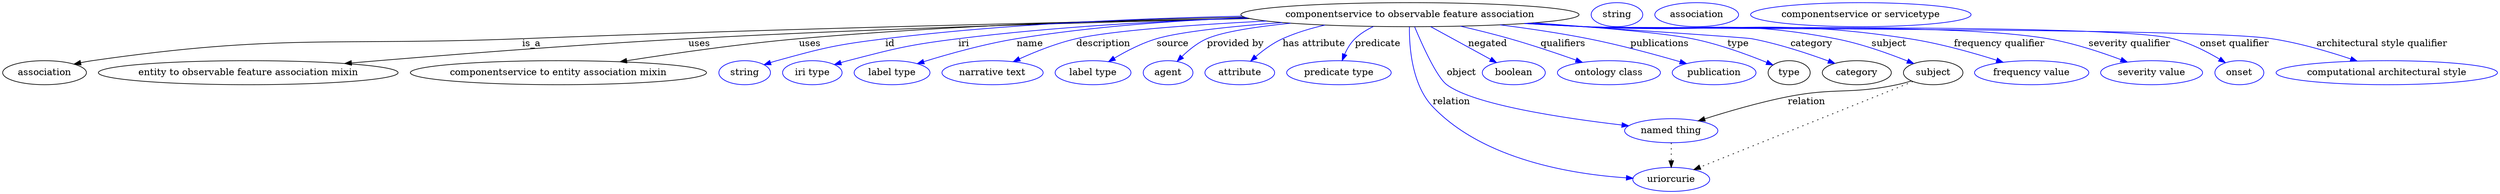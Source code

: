 digraph {
	graph [bb="0,0,3719.5,283"];
	node [label="\N"];
	"componentservice to observable feature association"	[height=0.5,
		label="componentservice to observable feature association",
		pos="2099.4,265",
		width=7.0049];
	association	[height=0.5,
		pos="62.394,178",
		width=1.7332];
	"componentservice to observable feature association" -> association	[label=is_a,
		lp="788.39,221.5",
		pos="e,106.46,190.88 1859.4,259.46 1593.9,254.03 1153.5,243.76 774.39,229 489.34,217.9 415.74,236.72 133.39,196 127.91,195.21 122.22,\
194.19 116.56,193.05"];
	"entity to observable feature association mixin"	[height=0.5,
		pos="366.39,178",
		width=6.2106];
	"componentservice to observable feature association" -> "entity to observable feature association mixin"	[label=uses,
		lp="1038.9,221.5",
		pos="e,510.57,191.8 1860.5,259.22 1642.2,254.14 1310.4,244.65 1022.4,229 850.52,219.66 653.68,203.99 520.82,192.68"];
	"componentservice to entity association mixin"	[height=0.5,
		pos="829.39,178",
		width=6.1383];
	"componentservice to observable feature association" -> "componentservice to entity association mixin"	[label=uses,
		lp="1203.9,221.5",
		pos="e,921.08,194.39 1852.7,261.23 1669,257.54 1412.1,248.95 1187.4,229 1100.5,221.29 1002.5,207.21 930.99,195.96"];
	id	[color=blue,
		height=0.5,
		label=string,
		pos="1106.4,178",
		width=1.0652];
	"componentservice to observable feature association" -> id	[color=blue,
		label=id,
		lp="1323.4,221.5",
		pos="e,1135.4,190 1849.1,262.75 1695,259.52 1493.6,250.88 1316.4,229 1243.5,220 1225.2,215.65 1154.4,196 1151.3,195.14 1148.1,194.17 \
1144.9,193.16",
		style=solid];
	iri	[color=blue,
		height=0.5,
		label="iri type",
		pos="1207.4,178",
		width=1.2277];
	"componentservice to observable feature association" -> iri	[color=blue,
		label=iri,
		lp="1433.4,221.5",
		pos="e,1240.3,190.19 1857.3,259.94 1728.6,255.64 1568,246.86 1425.4,229 1351.2,219.7 1332.8,214.78 1260.4,196 1257,195.12 1253.5,194.16 \
1250.1,193.14",
		style=solid];
	name	[color=blue,
		height=0.5,
		label="label type",
		pos="1326.4,178",
		width=1.5707];
	"componentservice to observable feature association" -> name	[color=blue,
		label=name,
		lp="1532.4,221.5",
		pos="e,1364,191.53 1855.1,260.51 1749.2,256.15 1624.1,247.15 1512.4,229 1464.4,221.2 1410.9,206.11 1373.6,194.54",
		style=solid];
	description	[color=blue,
		height=0.5,
		label="narrative text",
		pos="1476.4,178",
		width=2.0943];
	"componentservice to observable feature association" -> description	[color=blue,
		label=description,
		lp="1641.9,221.5",
		pos="e,1507.4,194.54 1885.1,255.49 1775.6,249.84 1654.5,241.18 1601.4,229 1572,222.27 1540.5,209.64 1516.5,198.76",
		style=solid];
	source	[color=blue,
		height=0.5,
		label="label type",
		pos="1626.4,178",
		width=1.5707];
	"componentservice to observable feature association" -> source	[color=blue,
		label=source,
		lp="1745.4,221.5",
		pos="e,1649.5,194.47 1908.7,253.2 1833.6,247.51 1756.8,239.5 1721.4,229 1699.2,222.41 1676.1,210.43 1658.3,199.84",
		style=solid];
	"provided by"	[color=blue,
		height=0.5,
		label=agent,
		pos="1738.4,178",
		width=1.0291];
	"componentservice to observable feature association" -> "provided by"	[color=blue,
		label="provided by",
		lp="1838.9,221.5",
		pos="e,1751.9,194.92 1921.2,252.2 1869.1,246.84 1819.9,239.31 1796.4,229 1782.4,222.87 1769.3,212.19 1759.1,202.27",
		style=solid];
	"has attribute"	[color=blue,
		height=0.5,
		label=attribute,
		pos="1845.4,178",
		width=1.4443];
	"componentservice to observable feature association" -> "has attribute"	[color=blue,
		label="has attribute",
		lp="1956.4,221.5",
		pos="e,1861.6,195.27 1972.4,249.39 1950.8,244.45 1929,237.84 1909.4,229 1894.8,222.44 1880.6,211.87 1869.3,202.14",
		style=solid];
	predicate	[color=blue,
		height=0.5,
		label="predicate type",
		pos="1993.4,178",
		width=2.1665];
	"componentservice to observable feature association" -> predicate	[color=blue,
		label=predicate,
		lp="2051.4,221.5",
		pos="e,1998.2,196.17 2044.8,247.28 2034.9,242.5 2025.2,236.49 2017.4,229 2010.7,222.59 2005.6,213.92 2001.9,205.61",
		style=solid];
	object	[color=blue,
		height=0.5,
		label="named thing",
		pos="2489.4,91",
		width=1.9318];
	"componentservice to observable feature association" -> object	[color=blue,
		label=object,
		lp="2176.4,178",
		pos="e,2425.8,98.401 2106.4,246.62 2117.5,220.06 2139.3,171.26 2154.4,160 2194.9,129.69 2330.1,109.59 2415.8,99.547",
		style=solid];
	relation	[color=blue,
		height=0.5,
		label=uriorcurie,
		pos="2489.4,18",
		width=1.5887];
	"componentservice to observable feature association" -> relation	[color=blue,
		label=relation,
		lp="2161.4,134.5",
		pos="e,2432.4,19.755 2098.6,246.75 2098.2,218.01 2101.8,160.22 2133.4,127 2209.3,47.069 2342.3,25.714 2422.5,20.358",
		style=solid];
	negated	[color=blue,
		height=0.5,
		label=boolean,
		pos="2254.4,178",
		width=1.2999];
	"componentservice to observable feature association" -> negated	[color=blue,
		label=negated,
		lp="2215.4,221.5",
		pos="e,2228.6,193.15 2130.4,247 2156.2,232.88 2192.8,212.78 2219.6,198.1",
		style=solid];
	qualifiers	[color=blue,
		height=0.5,
		label="ontology class",
		pos="2395.4,178",
		width=2.1304];
	"componentservice to observable feature association" -> qualifiers	[color=blue,
		label=qualifiers,
		lp="2326.9,221.5",
		pos="e,2356.1,193.53 2174.8,247.79 2198.5,242.29 2224.6,235.81 2248.4,229 2281.4,219.53 2318,207.09 2346.4,196.99",
		style=solid];
	publications	[color=blue,
		height=0.5,
		label=publication,
		pos="2552.4,178",
		width=1.7332];
	"componentservice to observable feature association" -> publications	[color=blue,
		label=publications,
		lp="2471.4,221.5",
		pos="e,2511.3,191.56 2233.4,249.7 2275.5,244.3 2322.1,237.39 2364.4,229 2411.4,219.69 2464,205.35 2501.6,194.41",
		style=solid];
	type	[height=0.5,
		pos="2664.4,178",
		width=0.86659];
	"componentservice to observable feature association" -> type	[color=blue,
		label=type,
		lp="2588.4,221.5",
		pos="e,2640.3,189.59 2283.7,252.7 2375,246.29 2474.9,237.8 2519.4,229 2558.7,221.24 2601.8,205.36 2630.7,193.57",
		style=solid];
	category	[height=0.5,
		pos="2765.4,178",
		width=1.4263];
	"componentservice to observable feature association" -> category	[color=blue,
		label=category,
		lp="2697.9,221.5",
		pos="e,2732.6,191.99 2277.7,252.24 2421.1,242.7 2600.1,230.58 2608.4,229 2648.1,221.43 2691.8,207 2722.9,195.58",
		style=solid];
	subject	[height=0.5,
		pos="2879.4,178",
		width=1.2277];
	"componentservice to observable feature association" -> subject	[color=blue,
		label=subject,
		lp="2813.4,221.5",
		pos="e,2850.4,191.65 2276.2,252.13 2304.7,250.33 2333.9,248.56 2361.4,247 2526.7,237.64 2570.8,260.12 2733.4,229 2771,221.8 2812.1,207.07 \
2841.1,195.45",
		style=solid];
	"frequency qualifier"	[color=blue,
		height=0.5,
		label="frequency value",
		pos="3026.4,178",
		width=2.3651];
	"componentservice to observable feature association" -> "frequency qualifier"	[color=blue,
		label="frequency qualifier",
		lp="2978.4,221.5",
		pos="e,2983.7,193.65 2274.1,251.99 2303.3,250.18 2333.2,248.44 2361.4,247 2575.5,236.06 2631.5,261.46 2843.4,229 2888.2,222.14 2937.7,\
208.21 2973.9,196.8",
		style=solid];
	"severity qualifier"	[color=blue,
		height=0.5,
		label="severity value",
		pos="3205.4,178",
		width=2.1123];
	"componentservice to observable feature association" -> "severity qualifier"	[color=blue,
		label="severity qualifier",
		lp="3172.4,221.5",
		pos="e,3169.2,193.95 2272,251.85 2301.8,250.02 2332.5,248.32 2361.4,247 2514.4,240.04 2899.4,254.77 3050.4,229 3088.1,222.56 3129.3,208.95 \
3159.7,197.56",
		style=solid];
	"onset qualifier"	[color=blue,
		height=0.5,
		label=onset,
		pos="3335.4,178",
		width=1.011];
	"componentservice to observable feature association" -> "onset qualifier"	[color=blue,
		label="onset qualifier",
		lp="3328.9,221.5",
		pos="e,3314.7,193.07 2270.9,251.78 2301.1,249.94 2332.1,248.25 2361.4,247 2458.7,242.85 3143,252.72 3237.4,229 3261.9,222.84 3287.3,209.69 \
3306,198.42",
		style=solid];
	"architectural style qualifier"	[color=blue,
		height=0.5,
		label="computational architectural style",
		pos="3554.4,178",
		width=4.5857];
	"componentservice to observable feature association" -> "architectural style qualifier"	[color=blue,
		label="architectural style qualifier",
		lp="3548.4,221.5",
		pos="e,3510.7,195.37 2270.2,251.75 2300.6,249.9 2331.9,248.22 2361.4,247 2475,242.32 3272,246.19 3384.4,229 3424.4,222.88 3468.2,209.85 \
3501.3,198.63",
		style=solid];
	object -> relation	[pos="e,2489.4,36.029 2489.4,72.813 2489.4,64.789 2489.4,55.047 2489.4,46.069",
		style=dotted];
	association_type	[color=blue,
		height=0.5,
		label=string,
		pos="2408.4,265",
		width=1.0652];
	association_category	[color=blue,
		height=0.5,
		label=association,
		pos="2527.4,265",
		width=1.7332];
	subject -> object	[label=relation,
		lp="2691.4,134.5",
		pos="e,2529.7,105.69 2846.8,165.63 2839.8,163.5 2832.4,161.48 2825.4,160 2754.5,145.05 2734.5,156.05 2663.4,142 2621,133.62 2574,119.83 \
2539.5,108.85"];
	subject -> relation	[pos="e,2522.9,32.593 2849.1,164.73 2780.4,136.89 2612.3,68.811 2532.7,36.532",
		style=dotted];
	"componentservice to observable feature association_subject"	[color=blue,
		height=0.5,
		label="componentservice or servicetype",
		pos="2772.4,265",
		width=4.5677];
}
